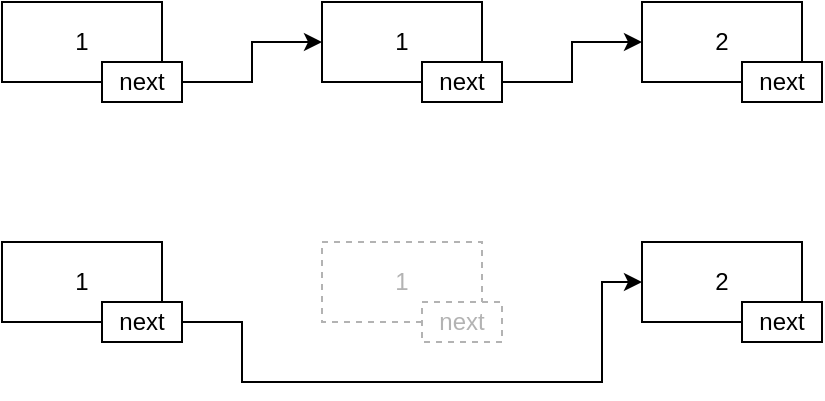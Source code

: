 <mxfile version="10.9.5" type="device"><diagram id="93HtJ1ocMrmNOuq9cg1d" name="1"><mxGraphModel dx="829" dy="614" grid="1" gridSize="10" guides="1" tooltips="1" connect="1" arrows="1" fold="1" page="1" pageScale="1" pageWidth="827" pageHeight="1169" math="0" shadow="0"><root><mxCell id="0"/><mxCell id="1" parent="0"/><mxCell id="95195Beo42U7g7c1HhcM-6" value="" style="group" vertex="1" connectable="0" parent="1"><mxGeometry x="40" y="80" width="90" height="50" as="geometry"/></mxCell><mxCell id="95195Beo42U7g7c1HhcM-1" value="1" style="rounded=0;whiteSpace=wrap;html=1;" vertex="1" parent="95195Beo42U7g7c1HhcM-6"><mxGeometry width="80" height="40" as="geometry"/></mxCell><mxCell id="95195Beo42U7g7c1HhcM-5" value="next" style="rounded=0;whiteSpace=wrap;html=1;" vertex="1" parent="95195Beo42U7g7c1HhcM-6"><mxGeometry x="50" y="30" width="40" height="20" as="geometry"/></mxCell><mxCell id="95195Beo42U7g7c1HhcM-7" value="" style="group" vertex="1" connectable="0" parent="1"><mxGeometry x="200" y="80" width="90" height="50" as="geometry"/></mxCell><mxCell id="95195Beo42U7g7c1HhcM-8" value="1" style="rounded=0;whiteSpace=wrap;html=1;" vertex="1" parent="95195Beo42U7g7c1HhcM-7"><mxGeometry width="80" height="40" as="geometry"/></mxCell><mxCell id="95195Beo42U7g7c1HhcM-9" value="next" style="rounded=0;whiteSpace=wrap;html=1;" vertex="1" parent="95195Beo42U7g7c1HhcM-7"><mxGeometry x="50" y="30" width="40" height="20" as="geometry"/></mxCell><mxCell id="95195Beo42U7g7c1HhcM-11" value="" style="group" vertex="1" connectable="0" parent="1"><mxGeometry x="360" y="80" width="90" height="50" as="geometry"/></mxCell><mxCell id="95195Beo42U7g7c1HhcM-12" value="2" style="rounded=0;whiteSpace=wrap;html=1;" vertex="1" parent="95195Beo42U7g7c1HhcM-11"><mxGeometry width="80" height="40" as="geometry"/></mxCell><mxCell id="95195Beo42U7g7c1HhcM-13" value="next" style="rounded=0;whiteSpace=wrap;html=1;" vertex="1" parent="95195Beo42U7g7c1HhcM-11"><mxGeometry x="50" y="30" width="40" height="20" as="geometry"/></mxCell><mxCell id="95195Beo42U7g7c1HhcM-16" style="edgeStyle=orthogonalEdgeStyle;rounded=0;orthogonalLoop=1;jettySize=auto;html=1;exitX=1;exitY=0.5;exitDx=0;exitDy=0;entryX=0;entryY=0.5;entryDx=0;entryDy=0;" edge="1" parent="1" source="95195Beo42U7g7c1HhcM-5" target="95195Beo42U7g7c1HhcM-8"><mxGeometry relative="1" as="geometry"/></mxCell><mxCell id="95195Beo42U7g7c1HhcM-17" style="edgeStyle=orthogonalEdgeStyle;rounded=0;orthogonalLoop=1;jettySize=auto;html=1;exitX=1;exitY=0.5;exitDx=0;exitDy=0;entryX=0;entryY=0.5;entryDx=0;entryDy=0;" edge="1" parent="1" source="95195Beo42U7g7c1HhcM-9" target="95195Beo42U7g7c1HhcM-12"><mxGeometry relative="1" as="geometry"/></mxCell><mxCell id="95195Beo42U7g7c1HhcM-18" value="" style="group" vertex="1" connectable="0" parent="1"><mxGeometry x="40" y="200" width="90" height="50" as="geometry"/></mxCell><mxCell id="95195Beo42U7g7c1HhcM-19" value="1" style="rounded=0;whiteSpace=wrap;html=1;" vertex="1" parent="95195Beo42U7g7c1HhcM-18"><mxGeometry width="80" height="40" as="geometry"/></mxCell><mxCell id="95195Beo42U7g7c1HhcM-20" value="next" style="rounded=0;whiteSpace=wrap;html=1;" vertex="1" parent="95195Beo42U7g7c1HhcM-18"><mxGeometry x="50" y="30" width="40" height="20" as="geometry"/></mxCell><mxCell id="95195Beo42U7g7c1HhcM-21" value="" style="group" vertex="1" connectable="0" parent="1"><mxGeometry x="200" y="200" width="90" height="50" as="geometry"/></mxCell><mxCell id="95195Beo42U7g7c1HhcM-22" value="1" style="rounded=0;whiteSpace=wrap;html=1;strokeColor=#B3B3B3;fontColor=#B3B3B3;dashed=1;" vertex="1" parent="95195Beo42U7g7c1HhcM-21"><mxGeometry width="80" height="40" as="geometry"/></mxCell><mxCell id="95195Beo42U7g7c1HhcM-23" value="next" style="rounded=0;whiteSpace=wrap;html=1;strokeColor=#B3B3B3;fontColor=#B3B3B3;dashed=1;" vertex="1" parent="95195Beo42U7g7c1HhcM-21"><mxGeometry x="50" y="30" width="40" height="20" as="geometry"/></mxCell><mxCell id="95195Beo42U7g7c1HhcM-24" value="" style="group" vertex="1" connectable="0" parent="1"><mxGeometry x="360" y="200" width="90" height="50" as="geometry"/></mxCell><mxCell id="95195Beo42U7g7c1HhcM-25" value="2" style="rounded=0;whiteSpace=wrap;html=1;" vertex="1" parent="95195Beo42U7g7c1HhcM-24"><mxGeometry width="80" height="40" as="geometry"/></mxCell><mxCell id="95195Beo42U7g7c1HhcM-26" value="next" style="rounded=0;whiteSpace=wrap;html=1;" vertex="1" parent="95195Beo42U7g7c1HhcM-24"><mxGeometry x="50" y="30" width="40" height="20" as="geometry"/></mxCell><mxCell id="95195Beo42U7g7c1HhcM-27" style="edgeStyle=orthogonalEdgeStyle;rounded=0;orthogonalLoop=1;jettySize=auto;html=1;exitX=1;exitY=0.5;exitDx=0;exitDy=0;entryX=0;entryY=0.5;entryDx=0;entryDy=0;" edge="1" source="95195Beo42U7g7c1HhcM-20" target="95195Beo42U7g7c1HhcM-25" parent="1"><mxGeometry relative="1" as="geometry"><Array as="points"><mxPoint x="160" y="240"/><mxPoint x="160" y="270"/><mxPoint x="340" y="270"/><mxPoint x="340" y="220"/></Array></mxGeometry></mxCell></root></mxGraphModel></diagram><diagram id="99QxcFQ2XKDdCCXj-1CR" name="2"><mxGraphModel dx="829" dy="614" grid="1" gridSize="10" guides="1" tooltips="1" connect="1" arrows="1" fold="1" page="1" pageScale="1" pageWidth="827" pageHeight="1169" math="0" shadow="0"><root><mxCell id="N37_ZH7TRYTy0PRbxhzK-0"/><mxCell id="N37_ZH7TRYTy0PRbxhzK-1" parent="N37_ZH7TRYTy0PRbxhzK-0"/><mxCell id="unYVCALVe5EA2Q8BqdA2-0" value="" style="group" vertex="1" connectable="0" parent="N37_ZH7TRYTy0PRbxhzK-1"><mxGeometry x="40" y="80" width="90" height="50" as="geometry"/></mxCell><mxCell id="unYVCALVe5EA2Q8BqdA2-1" value="1" style="rounded=0;whiteSpace=wrap;html=1;" vertex="1" parent="unYVCALVe5EA2Q8BqdA2-0"><mxGeometry width="80" height="40" as="geometry"/></mxCell><mxCell id="unYVCALVe5EA2Q8BqdA2-2" value="next" style="rounded=0;whiteSpace=wrap;html=1;" vertex="1" parent="unYVCALVe5EA2Q8BqdA2-0"><mxGeometry x="50" y="30" width="40" height="20" as="geometry"/></mxCell><mxCell id="unYVCALVe5EA2Q8BqdA2-3" value="" style="group" vertex="1" connectable="0" parent="N37_ZH7TRYTy0PRbxhzK-1"><mxGeometry x="200" y="80" width="90" height="50" as="geometry"/></mxCell><mxCell id="unYVCALVe5EA2Q8BqdA2-4" value="2" style="rounded=0;whiteSpace=wrap;html=1;" vertex="1" parent="unYVCALVe5EA2Q8BqdA2-3"><mxGeometry width="80" height="40" as="geometry"/></mxCell><mxCell id="unYVCALVe5EA2Q8BqdA2-5" value="next" style="rounded=0;whiteSpace=wrap;html=1;" vertex="1" parent="unYVCALVe5EA2Q8BqdA2-3"><mxGeometry x="50" y="30" width="40" height="20" as="geometry"/></mxCell><mxCell id="unYVCALVe5EA2Q8BqdA2-6" value="" style="group" vertex="1" connectable="0" parent="N37_ZH7TRYTy0PRbxhzK-1"><mxGeometry x="360" y="80" width="90" height="50" as="geometry"/></mxCell><mxCell id="unYVCALVe5EA2Q8BqdA2-7" value="3" style="rounded=0;whiteSpace=wrap;html=1;" vertex="1" parent="unYVCALVe5EA2Q8BqdA2-6"><mxGeometry width="80" height="40" as="geometry"/></mxCell><mxCell id="unYVCALVe5EA2Q8BqdA2-8" value="next" style="rounded=0;whiteSpace=wrap;html=1;" vertex="1" parent="unYVCALVe5EA2Q8BqdA2-6"><mxGeometry x="50" y="30" width="40" height="20" as="geometry"/></mxCell><mxCell id="unYVCALVe5EA2Q8BqdA2-9" style="edgeStyle=orthogonalEdgeStyle;rounded=0;orthogonalLoop=1;jettySize=auto;html=1;exitX=1;exitY=0.5;exitDx=0;exitDy=0;entryX=0;entryY=0.5;entryDx=0;entryDy=0;" edge="1" parent="N37_ZH7TRYTy0PRbxhzK-1" source="unYVCALVe5EA2Q8BqdA2-2" target="unYVCALVe5EA2Q8BqdA2-4"><mxGeometry relative="1" as="geometry"/></mxCell><mxCell id="unYVCALVe5EA2Q8BqdA2-10" style="edgeStyle=orthogonalEdgeStyle;rounded=0;orthogonalLoop=1;jettySize=auto;html=1;exitX=1;exitY=0.5;exitDx=0;exitDy=0;entryX=0;entryY=0.5;entryDx=0;entryDy=0;" edge="1" parent="N37_ZH7TRYTy0PRbxhzK-1" source="unYVCALVe5EA2Q8BqdA2-5" target="unYVCALVe5EA2Q8BqdA2-7"><mxGeometry relative="1" as="geometry"/></mxCell><mxCell id="unYVCALVe5EA2Q8BqdA2-11" value="" style="group" vertex="1" connectable="0" parent="N37_ZH7TRYTy0PRbxhzK-1"><mxGeometry x="40" y="200" width="90" height="50" as="geometry"/></mxCell><mxCell id="unYVCALVe5EA2Q8BqdA2-12" value="1" style="rounded=0;whiteSpace=wrap;html=1;" vertex="1" parent="unYVCALVe5EA2Q8BqdA2-11"><mxGeometry width="80" height="40" as="geometry"/></mxCell><mxCell id="unYVCALVe5EA2Q8BqdA2-13" value="next" style="rounded=0;whiteSpace=wrap;html=1;" vertex="1" parent="unYVCALVe5EA2Q8BqdA2-11"><mxGeometry x="50" y="30" width="40" height="20" as="geometry"/></mxCell><mxCell id="unYVCALVe5EA2Q8BqdA2-17" value="" style="group" vertex="1" connectable="0" parent="N37_ZH7TRYTy0PRbxhzK-1"><mxGeometry x="360" y="200" width="90" height="50" as="geometry"/></mxCell><mxCell id="unYVCALVe5EA2Q8BqdA2-18" value="3" style="rounded=0;whiteSpace=wrap;html=1;" vertex="1" parent="unYVCALVe5EA2Q8BqdA2-17"><mxGeometry width="80" height="40" as="geometry"/></mxCell><mxCell id="unYVCALVe5EA2Q8BqdA2-19" value="next" style="rounded=0;whiteSpace=wrap;html=1;" vertex="1" parent="unYVCALVe5EA2Q8BqdA2-17"><mxGeometry x="50" y="30" width="40" height="20" as="geometry"/></mxCell><mxCell id="unYVCALVe5EA2Q8BqdA2-21" value="" style="group" vertex="1" connectable="0" parent="N37_ZH7TRYTy0PRbxhzK-1"><mxGeometry x="520" y="80" width="90" height="50" as="geometry"/></mxCell><mxCell id="unYVCALVe5EA2Q8BqdA2-22" value="3" style="rounded=0;whiteSpace=wrap;html=1;" vertex="1" parent="unYVCALVe5EA2Q8BqdA2-21"><mxGeometry width="80" height="40" as="geometry"/></mxCell><mxCell id="unYVCALVe5EA2Q8BqdA2-23" value="next" style="rounded=0;whiteSpace=wrap;html=1;" vertex="1" parent="unYVCALVe5EA2Q8BqdA2-21"><mxGeometry x="50" y="30" width="40" height="20" as="geometry"/></mxCell><mxCell id="unYVCALVe5EA2Q8BqdA2-24" style="edgeStyle=orthogonalEdgeStyle;rounded=0;orthogonalLoop=1;jettySize=auto;html=1;exitX=1;exitY=0.5;exitDx=0;exitDy=0;entryX=0;entryY=0.5;entryDx=0;entryDy=0;fontColor=#B3B3B3;" edge="1" parent="N37_ZH7TRYTy0PRbxhzK-1" source="unYVCALVe5EA2Q8BqdA2-8" target="unYVCALVe5EA2Q8BqdA2-22"><mxGeometry relative="1" as="geometry"/></mxCell><mxCell id="MeeDSrU0PsaSAjpWlO1_-0" value="" style="group;fontColor=#B3B3B3;" vertex="1" connectable="0" parent="N37_ZH7TRYTy0PRbxhzK-1"><mxGeometry x="520" y="200" width="90" height="50" as="geometry"/></mxCell><mxCell id="MeeDSrU0PsaSAjpWlO1_-1" value="3" style="rounded=0;whiteSpace=wrap;html=1;strokeColor=#B3B3B3;fontColor=#B3B3B3;dashed=1;" vertex="1" parent="MeeDSrU0PsaSAjpWlO1_-0"><mxGeometry width="80" height="40" as="geometry"/></mxCell><mxCell id="MeeDSrU0PsaSAjpWlO1_-2" value="next" style="rounded=0;whiteSpace=wrap;html=1;strokeColor=#B3B3B3;fontColor=#B3B3B3;dashed=1;" vertex="1" parent="MeeDSrU0PsaSAjpWlO1_-0"><mxGeometry x="50" y="30" width="40" height="20" as="geometry"/></mxCell><mxCell id="MeeDSrU0PsaSAjpWlO1_-3" value="" style="group" vertex="1" connectable="0" parent="N37_ZH7TRYTy0PRbxhzK-1"><mxGeometry x="200" y="200" width="90" height="50" as="geometry"/></mxCell><mxCell id="MeeDSrU0PsaSAjpWlO1_-4" value="2" style="rounded=0;whiteSpace=wrap;html=1;" vertex="1" parent="MeeDSrU0PsaSAjpWlO1_-3"><mxGeometry width="80" height="40" as="geometry"/></mxCell><mxCell id="MeeDSrU0PsaSAjpWlO1_-5" value="next" style="rounded=0;whiteSpace=wrap;html=1;" vertex="1" parent="MeeDSrU0PsaSAjpWlO1_-3"><mxGeometry x="50" y="30" width="40" height="20" as="geometry"/></mxCell><mxCell id="MeeDSrU0PsaSAjpWlO1_-6" style="edgeStyle=orthogonalEdgeStyle;rounded=0;orthogonalLoop=1;jettySize=auto;html=1;exitX=1;exitY=0.5;exitDx=0;exitDy=0;entryX=0;entryY=0.5;entryDx=0;entryDy=0;fontColor=#B3B3B3;" edge="1" parent="N37_ZH7TRYTy0PRbxhzK-1" source="unYVCALVe5EA2Q8BqdA2-13" target="MeeDSrU0PsaSAjpWlO1_-4"><mxGeometry relative="1" as="geometry"/></mxCell><mxCell id="MeeDSrU0PsaSAjpWlO1_-7" style="edgeStyle=orthogonalEdgeStyle;rounded=0;orthogonalLoop=1;jettySize=auto;html=1;exitX=1;exitY=0.5;exitDx=0;exitDy=0;entryX=0;entryY=0.5;entryDx=0;entryDy=0;fontColor=#B3B3B3;" edge="1" parent="N37_ZH7TRYTy0PRbxhzK-1" source="MeeDSrU0PsaSAjpWlO1_-5" target="unYVCALVe5EA2Q8BqdA2-18"><mxGeometry relative="1" as="geometry"/></mxCell></root></mxGraphModel></diagram></mxfile>